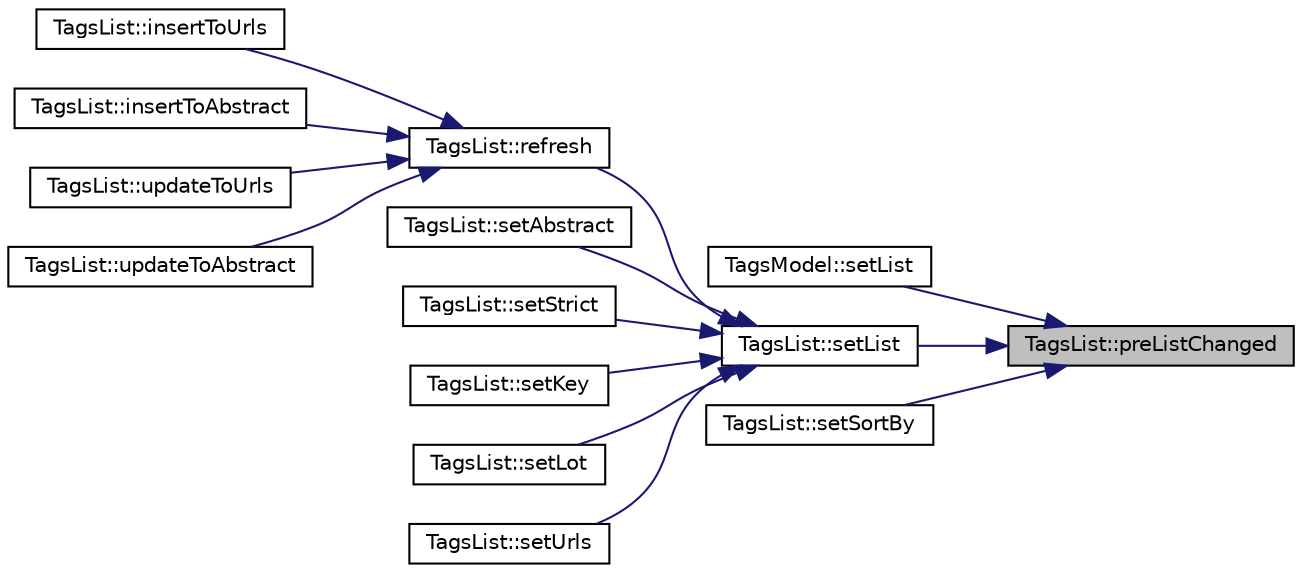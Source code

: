 digraph "TagsList::preListChanged"
{
 // INTERACTIVE_SVG=YES
 // LATEX_PDF_SIZE
  edge [fontname="Helvetica",fontsize="10",labelfontname="Helvetica",labelfontsize="10"];
  node [fontname="Helvetica",fontsize="10",shape=record];
  rankdir="RL";
  Node101 [label="TagsList::preListChanged",height=0.2,width=0.4,color="black", fillcolor="grey75", style="filled", fontcolor="black",tooltip=" "];
  Node101 -> Node102 [dir="back",color="midnightblue",fontsize="10",style="solid",fontname="Helvetica"];
  Node102 [label="TagsModel::setList",height=0.2,width=0.4,color="black", fillcolor="white", style="filled",URL="$class_tags_model.html#a6747662950cb1a3d5286417869b57aaa",tooltip=" "];
  Node101 -> Node103 [dir="back",color="midnightblue",fontsize="10",style="solid",fontname="Helvetica"];
  Node103 [label="TagsList::setList",height=0.2,width=0.4,color="black", fillcolor="white", style="filled",URL="$class_tags_list.html#a13fb8edfb92eeb1bebd48c38575ec6d7",tooltip=" "];
  Node103 -> Node104 [dir="back",color="midnightblue",fontsize="10",style="solid",fontname="Helvetica"];
  Node104 [label="TagsList::refresh",height=0.2,width=0.4,color="black", fillcolor="white", style="filled",URL="$class_tags_list.html#ae1bcd8b8d4d6fe1e60f309e89b7cccec",tooltip=" "];
  Node104 -> Node105 [dir="back",color="midnightblue",fontsize="10",style="solid",fontname="Helvetica"];
  Node105 [label="TagsList::insertToUrls",height=0.2,width=0.4,color="black", fillcolor="white", style="filled",URL="$class_tags_list.html#ad04fdc7148242bae5e00b617132431c0",tooltip=" "];
  Node104 -> Node106 [dir="back",color="midnightblue",fontsize="10",style="solid",fontname="Helvetica"];
  Node106 [label="TagsList::insertToAbstract",height=0.2,width=0.4,color="black", fillcolor="white", style="filled",URL="$class_tags_list.html#ae847c6c275a84caeb5d4934a27cf2cbc",tooltip=" "];
  Node104 -> Node107 [dir="back",color="midnightblue",fontsize="10",style="solid",fontname="Helvetica"];
  Node107 [label="TagsList::updateToUrls",height=0.2,width=0.4,color="black", fillcolor="white", style="filled",URL="$class_tags_list.html#a2cabbc71124d6c58a033076ad2c27181",tooltip=" "];
  Node104 -> Node108 [dir="back",color="midnightblue",fontsize="10",style="solid",fontname="Helvetica"];
  Node108 [label="TagsList::updateToAbstract",height=0.2,width=0.4,color="black", fillcolor="white", style="filled",URL="$class_tags_list.html#a8a9246dd7a10fe7e3f36b0ee40b4dba9",tooltip=" "];
  Node103 -> Node109 [dir="back",color="midnightblue",fontsize="10",style="solid",fontname="Helvetica"];
  Node109 [label="TagsList::setAbstract",height=0.2,width=0.4,color="black", fillcolor="white", style="filled",URL="$class_tags_list.html#ad3c7d8bb39b9fd0d02fabe95568b5ec0",tooltip=" "];
  Node103 -> Node110 [dir="back",color="midnightblue",fontsize="10",style="solid",fontname="Helvetica"];
  Node110 [label="TagsList::setStrict",height=0.2,width=0.4,color="black", fillcolor="white", style="filled",URL="$class_tags_list.html#a6cacad504fc61698a1ea026d68e00db4",tooltip=" "];
  Node103 -> Node111 [dir="back",color="midnightblue",fontsize="10",style="solid",fontname="Helvetica"];
  Node111 [label="TagsList::setKey",height=0.2,width=0.4,color="black", fillcolor="white", style="filled",URL="$class_tags_list.html#a78ac76b0754116a3e00900069d7d1a66",tooltip=" "];
  Node103 -> Node112 [dir="back",color="midnightblue",fontsize="10",style="solid",fontname="Helvetica"];
  Node112 [label="TagsList::setLot",height=0.2,width=0.4,color="black", fillcolor="white", style="filled",URL="$class_tags_list.html#a2cc5779e90d3e658ff564ba2e81c3c00",tooltip=" "];
  Node103 -> Node113 [dir="back",color="midnightblue",fontsize="10",style="solid",fontname="Helvetica"];
  Node113 [label="TagsList::setUrls",height=0.2,width=0.4,color="black", fillcolor="white", style="filled",URL="$class_tags_list.html#a6b9df60a83b5b948e8409c58f31f9d2a",tooltip=" "];
  Node101 -> Node114 [dir="back",color="midnightblue",fontsize="10",style="solid",fontname="Helvetica"];
  Node114 [label="TagsList::setSortBy",height=0.2,width=0.4,color="black", fillcolor="white", style="filled",URL="$class_tags_list.html#a92637ebdb14a2463774e69fe8902fae1",tooltip=" "];
}
